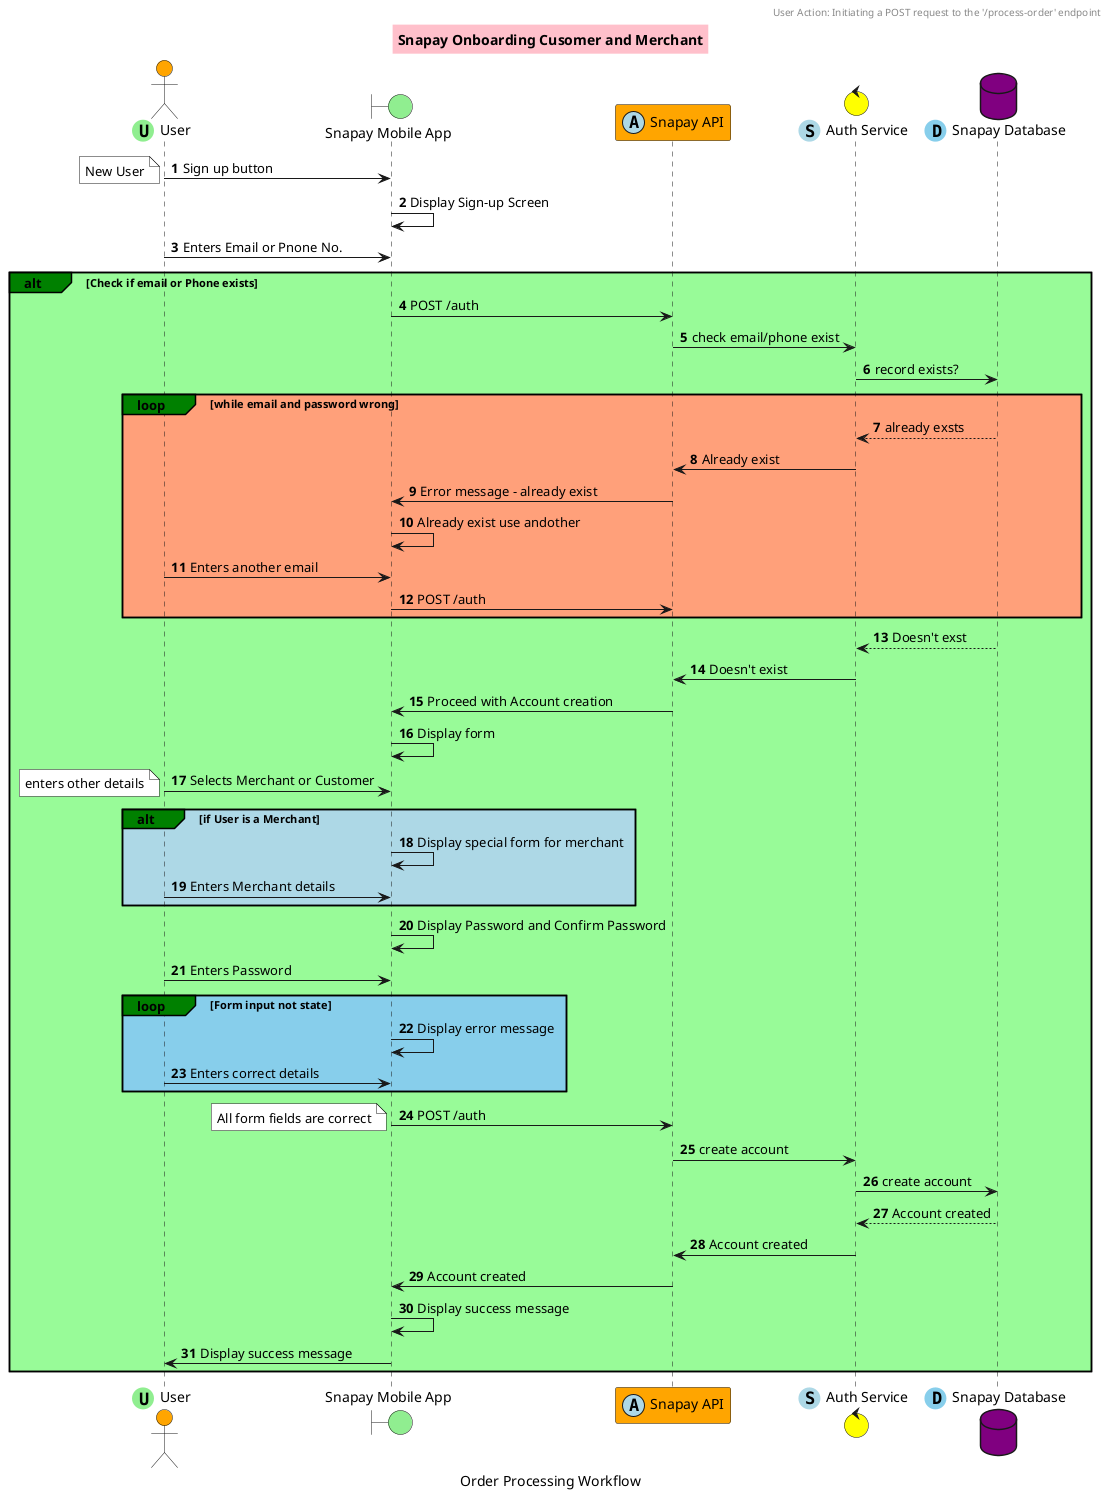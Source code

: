 @startuml

autonumber

title Snapay Onboarding Cusomer and Merchant

header
    User Action: Initiating a POST request to the '/process-order' endpoint
endheader

caption Order Processing Workflow


skinparam NoteBackgroundColor #White
skinparam TitleBackgroundColor #Pink
skinparam ParticipantBackgroundColor #Orange
skinparam ActorBackgroundColor #Orange
skinparam DatabaseBackgroundColor #Purple
skinparam BoundaryBackgroundColor #LightGreen
skinparam ControlBackgroundColor #Yellow

actor User <<(U, LightGreen)>>
boundary "Snapay Mobile App" as UI
participant "Snapay API" as API <<(A, LightBlue)>>
control "Auth Service" as AuthService <<(S, LightBlue)>>
database "Snapay Database" as Database <<(D, SkyBlue)>>

User -> UI : Sign up button
note left : New User
UI -> UI  : Display Sign-up Screen
User -> UI : Enters Email or Pnone No.
    alt#Green #PaleGreen Check if email or Phone exists
    UI -> API : POST /auth
        API -> AuthService: check email/phone exist
        AuthService -> Database: record exists?
        loop#green #LightSalmon while email and password wrong
            Database --> AuthService: already exsts
            AuthService -> API : Already exist
            API -> UI : Error message - already exist
            UI ->  UI : Already exist use andother
            User -> UI : Enters another email
            UI -> API : POST /auth
        end
    
        Database --> AuthService: Doesn't exst
        AuthService -> API : Doesn't exist
        API -> UI : Proceed with Account creation
        UI ->  UI : Display form
        User -> UI : Selects Merchant or Customer
        note left : enters other details
        alt#Green #Lightblue if User is a Merchant
            UI -> UI : Display special form for merchant
            User -> UI : Enters Merchant details
        end
        UI -> UI : Display Password and Confirm Password
        User -> UI : Enters Password
        
        loop#green #SkyBlue Form input not state 
            UI -> UI : Display error message
            User -> UI : Enters correct details
        end
        UI -> API : POST /auth
        note left : All form fields are correct
        API -> AuthService: create account
        AuthService -> Database: create account
        Database --> AuthService: Account created
        AuthService -> API : Account created
        API -> UI : Account created
        UI -> UI : Display success message
        UI -> User : Display success message
    end

@enduml
